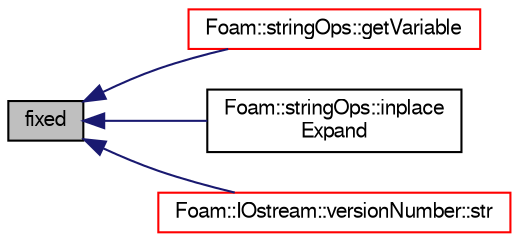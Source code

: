 digraph "fixed"
{
  bgcolor="transparent";
  edge [fontname="FreeSans",fontsize="10",labelfontname="FreeSans",labelfontsize="10"];
  node [fontname="FreeSans",fontsize="10",shape=record];
  rankdir="LR";
  Node21338 [label="fixed",height=0.2,width=0.4,color="black", fillcolor="grey75", style="filled", fontcolor="black"];
  Node21338 -> Node21339 [dir="back",color="midnightblue",fontsize="10",style="solid",fontname="FreeSans"];
  Node21339 [label="Foam::stringOps::getVariable",height=0.2,width=0.4,color="red",URL="$a21166.html#a0b683838814d3a93044a72f190d693ed",tooltip="Get dictionary or (optionally) environment variable. "];
  Node21338 -> Node21342 [dir="back",color="midnightblue",fontsize="10",style="solid",fontname="FreeSans"];
  Node21342 [label="Foam::stringOps::inplace\lExpand",height=0.2,width=0.4,color="black",URL="$a21166.html#a26c5056d5b559d872fdd2aeaf16b9097",tooltip="Inplace expand occurences of variables according to the dictionary. "];
  Node21338 -> Node21343 [dir="back",color="midnightblue",fontsize="10",style="solid",fontname="FreeSans"];
  Node21343 [label="Foam::IOstream::versionNumber::str",height=0.2,width=0.4,color="red",URL="$a26230.html#a42576ec0b836ed2aa0b5322ca8459202",tooltip="Return the versionNumber as a character string. "];
}
